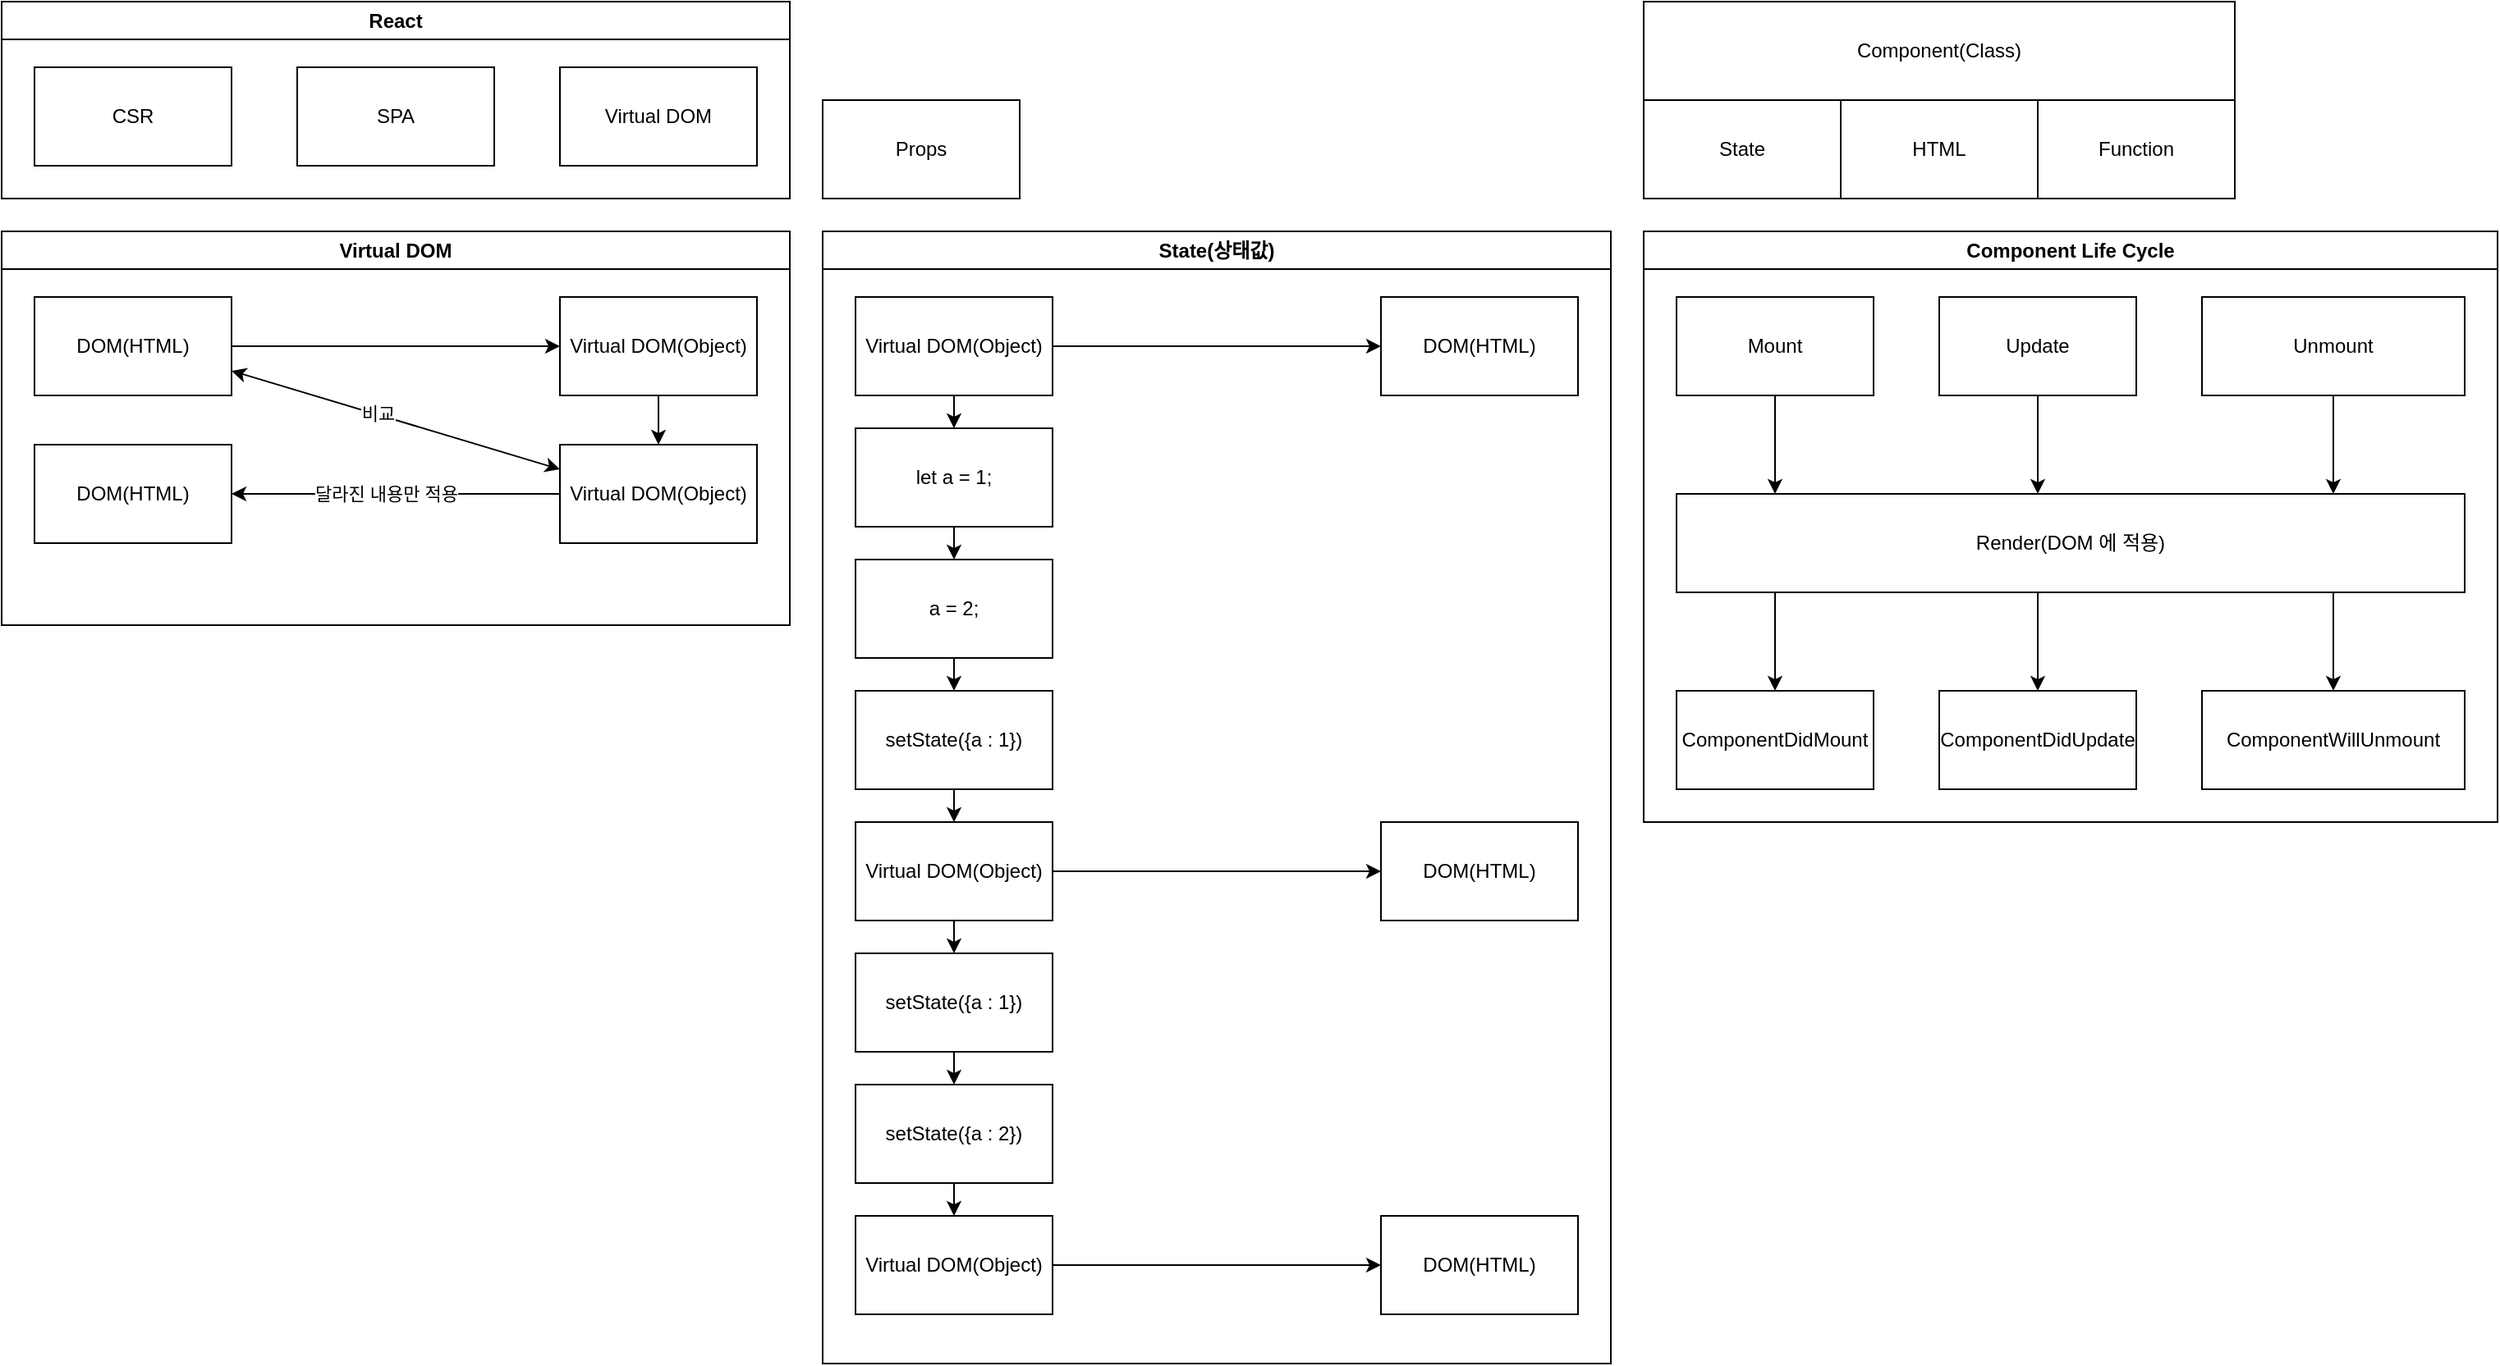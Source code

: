 <mxfile version="24.5.4" type="device">
  <diagram name="페이지-1" id="yo45AJClyvnTsMUKf_Ob">
    <mxGraphModel dx="1195" dy="622" grid="1" gridSize="10" guides="1" tooltips="1" connect="1" arrows="1" fold="1" page="1" pageScale="1" pageWidth="827" pageHeight="1169" math="0" shadow="0">
      <root>
        <mxCell id="0" />
        <mxCell id="1" parent="0" />
        <mxCell id="uHjk5FgrAO1tdXNtxyRv-2" value="React" style="swimlane;whiteSpace=wrap;html=1;" parent="1" vertex="1">
          <mxGeometry x="20" y="20" width="480" height="120" as="geometry" />
        </mxCell>
        <mxCell id="uHjk5FgrAO1tdXNtxyRv-3" value="CSR" style="rounded=0;whiteSpace=wrap;html=1;" parent="uHjk5FgrAO1tdXNtxyRv-2" vertex="1">
          <mxGeometry x="20" y="40" width="120" height="60" as="geometry" />
        </mxCell>
        <mxCell id="uHjk5FgrAO1tdXNtxyRv-4" value="SPA" style="rounded=0;whiteSpace=wrap;html=1;" parent="uHjk5FgrAO1tdXNtxyRv-2" vertex="1">
          <mxGeometry x="180" y="40" width="120" height="60" as="geometry" />
        </mxCell>
        <mxCell id="uHjk5FgrAO1tdXNtxyRv-5" value="Virtual DOM" style="rounded=0;whiteSpace=wrap;html=1;" parent="uHjk5FgrAO1tdXNtxyRv-2" vertex="1">
          <mxGeometry x="340" y="40" width="120" height="60" as="geometry" />
        </mxCell>
        <mxCell id="uHjk5FgrAO1tdXNtxyRv-6" value="Virtual DOM" style="swimlane;whiteSpace=wrap;html=1;" parent="1" vertex="1">
          <mxGeometry x="20" y="160" width="480" height="240" as="geometry" />
        </mxCell>
        <mxCell id="kXzhzEdGI1KDdlHurPjn-2" style="edgeStyle=orthogonalEdgeStyle;rounded=0;orthogonalLoop=1;jettySize=auto;html=1;entryX=0;entryY=0.5;entryDx=0;entryDy=0;" edge="1" parent="uHjk5FgrAO1tdXNtxyRv-6" source="uHjk5FgrAO1tdXNtxyRv-7" target="kXzhzEdGI1KDdlHurPjn-1">
          <mxGeometry relative="1" as="geometry" />
        </mxCell>
        <mxCell id="uHjk5FgrAO1tdXNtxyRv-7" value="DOM(HTML)" style="rounded=0;whiteSpace=wrap;html=1;" parent="uHjk5FgrAO1tdXNtxyRv-6" vertex="1">
          <mxGeometry x="20" y="40" width="120" height="60" as="geometry" />
        </mxCell>
        <mxCell id="kXzhzEdGI1KDdlHurPjn-4" style="edgeStyle=orthogonalEdgeStyle;rounded=0;orthogonalLoop=1;jettySize=auto;html=1;exitX=0.5;exitY=1;exitDx=0;exitDy=0;entryX=0.5;entryY=0;entryDx=0;entryDy=0;" edge="1" parent="uHjk5FgrAO1tdXNtxyRv-6" source="kXzhzEdGI1KDdlHurPjn-1" target="kXzhzEdGI1KDdlHurPjn-3">
          <mxGeometry relative="1" as="geometry" />
        </mxCell>
        <mxCell id="kXzhzEdGI1KDdlHurPjn-1" value="Virtual DOM(Object)" style="rounded=0;whiteSpace=wrap;html=1;" vertex="1" parent="uHjk5FgrAO1tdXNtxyRv-6">
          <mxGeometry x="340" y="40" width="120" height="60" as="geometry" />
        </mxCell>
        <mxCell id="kXzhzEdGI1KDdlHurPjn-5" style="rounded=0;orthogonalLoop=1;jettySize=auto;html=1;exitX=0;exitY=0.25;exitDx=0;exitDy=0;entryX=1;entryY=0.75;entryDx=0;entryDy=0;startArrow=classic;startFill=1;" edge="1" parent="uHjk5FgrAO1tdXNtxyRv-6" source="kXzhzEdGI1KDdlHurPjn-3" target="uHjk5FgrAO1tdXNtxyRv-7">
          <mxGeometry relative="1" as="geometry" />
        </mxCell>
        <mxCell id="kXzhzEdGI1KDdlHurPjn-6" value="비교" style="edgeLabel;html=1;align=center;verticalAlign=middle;resizable=0;points=[];" vertex="1" connectable="0" parent="kXzhzEdGI1KDdlHurPjn-5">
          <mxGeometry x="0.109" y="-1" relative="1" as="geometry">
            <mxPoint as="offset" />
          </mxGeometry>
        </mxCell>
        <mxCell id="kXzhzEdGI1KDdlHurPjn-8" style="edgeStyle=orthogonalEdgeStyle;rounded=0;orthogonalLoop=1;jettySize=auto;html=1;exitX=0;exitY=0.5;exitDx=0;exitDy=0;entryX=1;entryY=0.5;entryDx=0;entryDy=0;" edge="1" parent="uHjk5FgrAO1tdXNtxyRv-6" source="kXzhzEdGI1KDdlHurPjn-3" target="kXzhzEdGI1KDdlHurPjn-7">
          <mxGeometry relative="1" as="geometry" />
        </mxCell>
        <mxCell id="kXzhzEdGI1KDdlHurPjn-9" value="달라진 내용만 적용" style="edgeLabel;html=1;align=center;verticalAlign=middle;resizable=0;points=[];" vertex="1" connectable="0" parent="kXzhzEdGI1KDdlHurPjn-8">
          <mxGeometry x="0.063" relative="1" as="geometry">
            <mxPoint as="offset" />
          </mxGeometry>
        </mxCell>
        <mxCell id="kXzhzEdGI1KDdlHurPjn-3" value="Virtual DOM(Object)" style="rounded=0;whiteSpace=wrap;html=1;" vertex="1" parent="uHjk5FgrAO1tdXNtxyRv-6">
          <mxGeometry x="340" y="130" width="120" height="60" as="geometry" />
        </mxCell>
        <mxCell id="kXzhzEdGI1KDdlHurPjn-7" value="DOM(HTML)" style="rounded=0;whiteSpace=wrap;html=1;" vertex="1" parent="uHjk5FgrAO1tdXNtxyRv-6">
          <mxGeometry x="20" y="130" width="120" height="60" as="geometry" />
        </mxCell>
        <mxCell id="kXzhzEdGI1KDdlHurPjn-10" value="State(상태값)" style="swimlane;whiteSpace=wrap;html=1;" vertex="1" parent="1">
          <mxGeometry x="520" y="160" width="480" height="690" as="geometry" />
        </mxCell>
        <mxCell id="kXzhzEdGI1KDdlHurPjn-13" style="edgeStyle=orthogonalEdgeStyle;rounded=0;orthogonalLoop=1;jettySize=auto;html=1;exitX=0.5;exitY=1;exitDx=0;exitDy=0;entryX=0.5;entryY=0;entryDx=0;entryDy=0;" edge="1" parent="kXzhzEdGI1KDdlHurPjn-10" source="kXzhzEdGI1KDdlHurPjn-11" target="kXzhzEdGI1KDdlHurPjn-12">
          <mxGeometry relative="1" as="geometry" />
        </mxCell>
        <mxCell id="kXzhzEdGI1KDdlHurPjn-33" style="edgeStyle=orthogonalEdgeStyle;rounded=0;orthogonalLoop=1;jettySize=auto;html=1;exitX=1;exitY=0.5;exitDx=0;exitDy=0;" edge="1" parent="kXzhzEdGI1KDdlHurPjn-10" source="kXzhzEdGI1KDdlHurPjn-11" target="kXzhzEdGI1KDdlHurPjn-16">
          <mxGeometry relative="1" as="geometry" />
        </mxCell>
        <mxCell id="kXzhzEdGI1KDdlHurPjn-11" value="Virtual DOM(Object)" style="rounded=0;whiteSpace=wrap;html=1;" vertex="1" parent="kXzhzEdGI1KDdlHurPjn-10">
          <mxGeometry x="20" y="40" width="120" height="60" as="geometry" />
        </mxCell>
        <mxCell id="kXzhzEdGI1KDdlHurPjn-15" style="edgeStyle=orthogonalEdgeStyle;rounded=0;orthogonalLoop=1;jettySize=auto;html=1;exitX=0.5;exitY=1;exitDx=0;exitDy=0;entryX=0.5;entryY=0;entryDx=0;entryDy=0;" edge="1" parent="kXzhzEdGI1KDdlHurPjn-10" source="kXzhzEdGI1KDdlHurPjn-12" target="kXzhzEdGI1KDdlHurPjn-14">
          <mxGeometry relative="1" as="geometry" />
        </mxCell>
        <mxCell id="kXzhzEdGI1KDdlHurPjn-12" value="let a = 1;" style="rounded=0;whiteSpace=wrap;html=1;" vertex="1" parent="kXzhzEdGI1KDdlHurPjn-10">
          <mxGeometry x="20" y="120" width="120" height="60" as="geometry" />
        </mxCell>
        <mxCell id="kXzhzEdGI1KDdlHurPjn-19" style="edgeStyle=orthogonalEdgeStyle;rounded=0;orthogonalLoop=1;jettySize=auto;html=1;exitX=0.5;exitY=1;exitDx=0;exitDy=0;entryX=0.5;entryY=0;entryDx=0;entryDy=0;" edge="1" parent="kXzhzEdGI1KDdlHurPjn-10" source="kXzhzEdGI1KDdlHurPjn-14" target="kXzhzEdGI1KDdlHurPjn-18">
          <mxGeometry relative="1" as="geometry" />
        </mxCell>
        <mxCell id="kXzhzEdGI1KDdlHurPjn-14" value="a = 2;" style="rounded=0;whiteSpace=wrap;html=1;" vertex="1" parent="kXzhzEdGI1KDdlHurPjn-10">
          <mxGeometry x="20" y="200" width="120" height="60" as="geometry" />
        </mxCell>
        <mxCell id="kXzhzEdGI1KDdlHurPjn-16" value="DOM(HTML)" style="rounded=0;whiteSpace=wrap;html=1;" vertex="1" parent="kXzhzEdGI1KDdlHurPjn-10">
          <mxGeometry x="340" y="40" width="120" height="60" as="geometry" />
        </mxCell>
        <mxCell id="kXzhzEdGI1KDdlHurPjn-22" style="edgeStyle=orthogonalEdgeStyle;rounded=0;orthogonalLoop=1;jettySize=auto;html=1;exitX=0.5;exitY=1;exitDx=0;exitDy=0;entryX=0.5;entryY=0;entryDx=0;entryDy=0;" edge="1" parent="kXzhzEdGI1KDdlHurPjn-10" source="kXzhzEdGI1KDdlHurPjn-18" target="kXzhzEdGI1KDdlHurPjn-21">
          <mxGeometry relative="1" as="geometry" />
        </mxCell>
        <mxCell id="kXzhzEdGI1KDdlHurPjn-18" value="setState({a : 1})" style="rounded=0;whiteSpace=wrap;html=1;" vertex="1" parent="kXzhzEdGI1KDdlHurPjn-10">
          <mxGeometry x="20" y="280" width="120" height="60" as="geometry" />
        </mxCell>
        <mxCell id="kXzhzEdGI1KDdlHurPjn-24" style="edgeStyle=orthogonalEdgeStyle;rounded=0;orthogonalLoop=1;jettySize=auto;html=1;entryX=0;entryY=0.5;entryDx=0;entryDy=0;" edge="1" parent="kXzhzEdGI1KDdlHurPjn-10" source="kXzhzEdGI1KDdlHurPjn-21" target="kXzhzEdGI1KDdlHurPjn-23">
          <mxGeometry relative="1" as="geometry" />
        </mxCell>
        <mxCell id="kXzhzEdGI1KDdlHurPjn-26" style="edgeStyle=orthogonalEdgeStyle;rounded=0;orthogonalLoop=1;jettySize=auto;html=1;exitX=0.5;exitY=1;exitDx=0;exitDy=0;entryX=0.5;entryY=0;entryDx=0;entryDy=0;" edge="1" parent="kXzhzEdGI1KDdlHurPjn-10" source="kXzhzEdGI1KDdlHurPjn-21" target="kXzhzEdGI1KDdlHurPjn-25">
          <mxGeometry relative="1" as="geometry" />
        </mxCell>
        <mxCell id="kXzhzEdGI1KDdlHurPjn-21" value="Virtual DOM(Object)" style="rounded=0;whiteSpace=wrap;html=1;" vertex="1" parent="kXzhzEdGI1KDdlHurPjn-10">
          <mxGeometry x="20" y="360" width="120" height="60" as="geometry" />
        </mxCell>
        <mxCell id="kXzhzEdGI1KDdlHurPjn-23" value="DOM(HTML)" style="rounded=0;whiteSpace=wrap;html=1;" vertex="1" parent="kXzhzEdGI1KDdlHurPjn-10">
          <mxGeometry x="340" y="360" width="120" height="60" as="geometry" />
        </mxCell>
        <mxCell id="kXzhzEdGI1KDdlHurPjn-25" value="setState({a : 1})" style="rounded=0;whiteSpace=wrap;html=1;" vertex="1" parent="kXzhzEdGI1KDdlHurPjn-10">
          <mxGeometry x="20" y="440" width="120" height="60" as="geometry" />
        </mxCell>
        <mxCell id="kXzhzEdGI1KDdlHurPjn-27" style="edgeStyle=orthogonalEdgeStyle;rounded=0;orthogonalLoop=1;jettySize=auto;html=1;exitX=0.5;exitY=1;exitDx=0;exitDy=0;entryX=0.5;entryY=0;entryDx=0;entryDy=0;" edge="1" parent="kXzhzEdGI1KDdlHurPjn-10" target="kXzhzEdGI1KDdlHurPjn-28">
          <mxGeometry relative="1" as="geometry">
            <mxPoint x="80" y="500" as="sourcePoint" />
          </mxGeometry>
        </mxCell>
        <mxCell id="kXzhzEdGI1KDdlHurPjn-28" value="setState({a : 2})" style="rounded=0;whiteSpace=wrap;html=1;" vertex="1" parent="kXzhzEdGI1KDdlHurPjn-10">
          <mxGeometry x="20" y="520" width="120" height="60" as="geometry" />
        </mxCell>
        <mxCell id="kXzhzEdGI1KDdlHurPjn-29" style="edgeStyle=orthogonalEdgeStyle;rounded=0;orthogonalLoop=1;jettySize=auto;html=1;exitX=0.5;exitY=1;exitDx=0;exitDy=0;entryX=0.5;entryY=0;entryDx=0;entryDy=0;" edge="1" parent="kXzhzEdGI1KDdlHurPjn-10" target="kXzhzEdGI1KDdlHurPjn-31">
          <mxGeometry relative="1" as="geometry">
            <mxPoint x="80" y="580" as="sourcePoint" />
          </mxGeometry>
        </mxCell>
        <mxCell id="kXzhzEdGI1KDdlHurPjn-30" style="edgeStyle=orthogonalEdgeStyle;rounded=0;orthogonalLoop=1;jettySize=auto;html=1;entryX=0;entryY=0.5;entryDx=0;entryDy=0;" edge="1" parent="kXzhzEdGI1KDdlHurPjn-10" source="kXzhzEdGI1KDdlHurPjn-31" target="kXzhzEdGI1KDdlHurPjn-32">
          <mxGeometry relative="1" as="geometry" />
        </mxCell>
        <mxCell id="kXzhzEdGI1KDdlHurPjn-31" value="Virtual DOM(Object)" style="rounded=0;whiteSpace=wrap;html=1;" vertex="1" parent="kXzhzEdGI1KDdlHurPjn-10">
          <mxGeometry x="20" y="600" width="120" height="60" as="geometry" />
        </mxCell>
        <mxCell id="kXzhzEdGI1KDdlHurPjn-32" value="DOM(HTML)" style="rounded=0;whiteSpace=wrap;html=1;" vertex="1" parent="kXzhzEdGI1KDdlHurPjn-10">
          <mxGeometry x="340" y="600" width="120" height="60" as="geometry" />
        </mxCell>
        <mxCell id="kXzhzEdGI1KDdlHurPjn-34" value="Component Life Cycle" style="swimlane;whiteSpace=wrap;html=1;" vertex="1" parent="1">
          <mxGeometry x="1020" y="160" width="520" height="360" as="geometry" />
        </mxCell>
        <mxCell id="kXzhzEdGI1KDdlHurPjn-40" style="edgeStyle=orthogonalEdgeStyle;rounded=0;orthogonalLoop=1;jettySize=auto;html=1;exitX=0.5;exitY=1;exitDx=0;exitDy=0;" edge="1" parent="kXzhzEdGI1KDdlHurPjn-34" source="kXzhzEdGI1KDdlHurPjn-36" target="kXzhzEdGI1KDdlHurPjn-39">
          <mxGeometry relative="1" as="geometry">
            <mxPoint x="230" y="130" as="targetPoint" />
            <Array as="points">
              <mxPoint x="80" y="110" />
              <mxPoint x="80" y="110" />
            </Array>
          </mxGeometry>
        </mxCell>
        <mxCell id="kXzhzEdGI1KDdlHurPjn-36" value="Mount" style="rounded=0;whiteSpace=wrap;html=1;" vertex="1" parent="kXzhzEdGI1KDdlHurPjn-34">
          <mxGeometry x="20" y="40" width="120" height="60" as="geometry" />
        </mxCell>
        <mxCell id="kXzhzEdGI1KDdlHurPjn-42" style="rounded=0;orthogonalLoop=1;jettySize=auto;html=1;entryX=0.5;entryY=0;entryDx=0;entryDy=0;edgeStyle=orthogonalEdgeStyle;" edge="1" parent="kXzhzEdGI1KDdlHurPjn-34" source="kXzhzEdGI1KDdlHurPjn-39" target="kXzhzEdGI1KDdlHurPjn-41">
          <mxGeometry relative="1" as="geometry">
            <mxPoint x="250" y="290" as="sourcePoint" />
            <Array as="points">
              <mxPoint x="80" y="250" />
              <mxPoint x="80" y="250" />
            </Array>
          </mxGeometry>
        </mxCell>
        <mxCell id="kXzhzEdGI1KDdlHurPjn-47" style="edgeStyle=orthogonalEdgeStyle;rounded=0;orthogonalLoop=1;jettySize=auto;html=1;entryX=0.5;entryY=0;entryDx=0;entryDy=0;" edge="1" parent="kXzhzEdGI1KDdlHurPjn-34" source="kXzhzEdGI1KDdlHurPjn-39" target="kXzhzEdGI1KDdlHurPjn-46">
          <mxGeometry relative="1" as="geometry">
            <Array as="points">
              <mxPoint x="240" y="260" />
              <mxPoint x="240" y="260" />
            </Array>
          </mxGeometry>
        </mxCell>
        <mxCell id="kXzhzEdGI1KDdlHurPjn-50" style="edgeStyle=orthogonalEdgeStyle;rounded=0;orthogonalLoop=1;jettySize=auto;html=1;entryX=0.5;entryY=0;entryDx=0;entryDy=0;" edge="1" parent="kXzhzEdGI1KDdlHurPjn-34" source="kXzhzEdGI1KDdlHurPjn-39" target="kXzhzEdGI1KDdlHurPjn-49">
          <mxGeometry relative="1" as="geometry">
            <Array as="points">
              <mxPoint x="420" y="240" />
              <mxPoint x="420" y="240" />
            </Array>
          </mxGeometry>
        </mxCell>
        <mxCell id="kXzhzEdGI1KDdlHurPjn-39" value="Render(DOM 에 적용)" style="rounded=0;whiteSpace=wrap;html=1;" vertex="1" parent="kXzhzEdGI1KDdlHurPjn-34">
          <mxGeometry x="20" y="160" width="480" height="60" as="geometry" />
        </mxCell>
        <mxCell id="kXzhzEdGI1KDdlHurPjn-41" value="ComponentDidMount" style="rounded=0;whiteSpace=wrap;html=1;" vertex="1" parent="kXzhzEdGI1KDdlHurPjn-34">
          <mxGeometry x="20" y="280" width="120" height="60" as="geometry" />
        </mxCell>
        <mxCell id="kXzhzEdGI1KDdlHurPjn-45" style="edgeStyle=orthogonalEdgeStyle;rounded=0;orthogonalLoop=1;jettySize=auto;html=1;exitX=0.5;exitY=1;exitDx=0;exitDy=0;" edge="1" parent="kXzhzEdGI1KDdlHurPjn-34" source="kXzhzEdGI1KDdlHurPjn-37" target="kXzhzEdGI1KDdlHurPjn-39">
          <mxGeometry relative="1" as="geometry">
            <Array as="points">
              <mxPoint x="240" y="120" />
              <mxPoint x="240" y="120" />
            </Array>
          </mxGeometry>
        </mxCell>
        <mxCell id="kXzhzEdGI1KDdlHurPjn-37" value="Update" style="rounded=0;whiteSpace=wrap;html=1;" vertex="1" parent="kXzhzEdGI1KDdlHurPjn-34">
          <mxGeometry x="180" y="40" width="120" height="60" as="geometry" />
        </mxCell>
        <mxCell id="kXzhzEdGI1KDdlHurPjn-46" value="ComponentDidUpdate" style="rounded=0;whiteSpace=wrap;html=1;" vertex="1" parent="kXzhzEdGI1KDdlHurPjn-34">
          <mxGeometry x="180" y="280" width="120" height="60" as="geometry" />
        </mxCell>
        <mxCell id="kXzhzEdGI1KDdlHurPjn-48" style="edgeStyle=orthogonalEdgeStyle;rounded=0;orthogonalLoop=1;jettySize=auto;html=1;exitX=0.5;exitY=1;exitDx=0;exitDy=0;" edge="1" parent="kXzhzEdGI1KDdlHurPjn-34" source="kXzhzEdGI1KDdlHurPjn-38" target="kXzhzEdGI1KDdlHurPjn-39">
          <mxGeometry relative="1" as="geometry">
            <Array as="points">
              <mxPoint x="420" y="100" />
              <mxPoint x="420" y="100" />
            </Array>
          </mxGeometry>
        </mxCell>
        <mxCell id="kXzhzEdGI1KDdlHurPjn-38" value="Unmount" style="rounded=0;whiteSpace=wrap;html=1;" vertex="1" parent="kXzhzEdGI1KDdlHurPjn-34">
          <mxGeometry x="340" y="40" width="160" height="60" as="geometry" />
        </mxCell>
        <mxCell id="kXzhzEdGI1KDdlHurPjn-49" value="ComponentWillUnmount" style="rounded=0;whiteSpace=wrap;html=1;" vertex="1" parent="kXzhzEdGI1KDdlHurPjn-34">
          <mxGeometry x="340" y="280" width="160" height="60" as="geometry" />
        </mxCell>
        <mxCell id="kXzhzEdGI1KDdlHurPjn-35" value="Props" style="rounded=0;whiteSpace=wrap;html=1;" vertex="1" parent="1">
          <mxGeometry x="520" y="80" width="120" height="60" as="geometry" />
        </mxCell>
        <mxCell id="kXzhzEdGI1KDdlHurPjn-51" value="Component(Class)" style="rounded=0;whiteSpace=wrap;html=1;" vertex="1" parent="1">
          <mxGeometry x="1020" y="20" width="360" height="60" as="geometry" />
        </mxCell>
        <mxCell id="kXzhzEdGI1KDdlHurPjn-52" value="State" style="rounded=0;whiteSpace=wrap;html=1;" vertex="1" parent="1">
          <mxGeometry x="1020" y="80" width="120" height="60" as="geometry" />
        </mxCell>
        <mxCell id="kXzhzEdGI1KDdlHurPjn-53" value="HTML" style="rounded=0;whiteSpace=wrap;html=1;" vertex="1" parent="1">
          <mxGeometry x="1140" y="80" width="120" height="60" as="geometry" />
        </mxCell>
        <mxCell id="kXzhzEdGI1KDdlHurPjn-54" value="Function" style="rounded=0;whiteSpace=wrap;html=1;" vertex="1" parent="1">
          <mxGeometry x="1260" y="80" width="120" height="60" as="geometry" />
        </mxCell>
      </root>
    </mxGraphModel>
  </diagram>
</mxfile>
